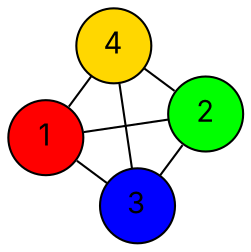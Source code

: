 graph G {
  layout=neato;
  overlap=false;
  splines=true;
  node [shape=circle, style=filled, fontname=Inter];
  1 [label="1", fillcolor="red", tooltip="v1 color 0"];
  2 [label="2", fillcolor="green", tooltip="v2 color 1"];
  3 [label="3", fillcolor="blue", tooltip="v3 color 2"];
  4 [label="4", fillcolor="gold", tooltip="v4 color 3"];
  1 -- 2;
  1 -- 3;
  1 -- 4;
  2 -- 3;
  2 -- 4;
  3 -- 4;
}
